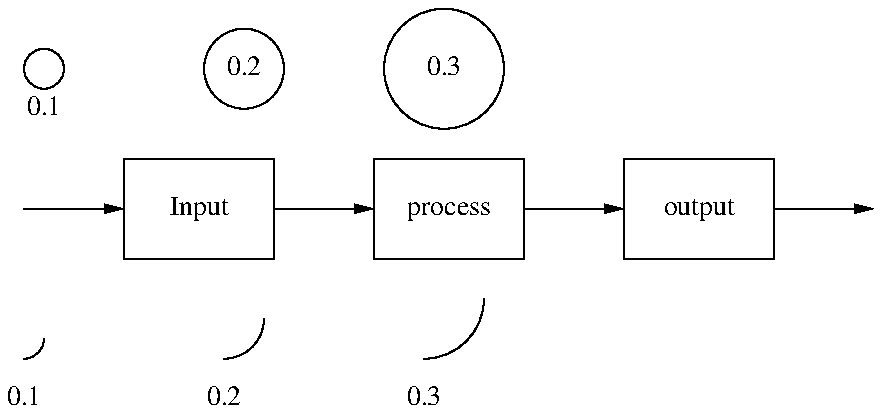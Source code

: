 .PS
  circle rad 0.1; "0.1" at last circle+(0,-0.2) 
  circle rad 0.2 "0.2" at last circle + (1,0)
  circle rad 0.3 "0.3" at last circle + (1,0)
  move to (0,last circle.s.y-0.4)
  arrow
  box "Input"
  arrow
  box "process"
  arrow
  box "output"
  arrow

  move to (0, 1st arrow.y-0.75)
  {"0.1" at Here+(0,-0.2)}
  arc rad 0.1
  move to last arc.start+(1,0); right
  {"0.2" at Here+(0,-0.2)}
  arc rad 0.2
  move to last arc.start+(1,0); right
  {"0.3" at Here+(0,-0.2)}
  arc rad 0.3
.PE
